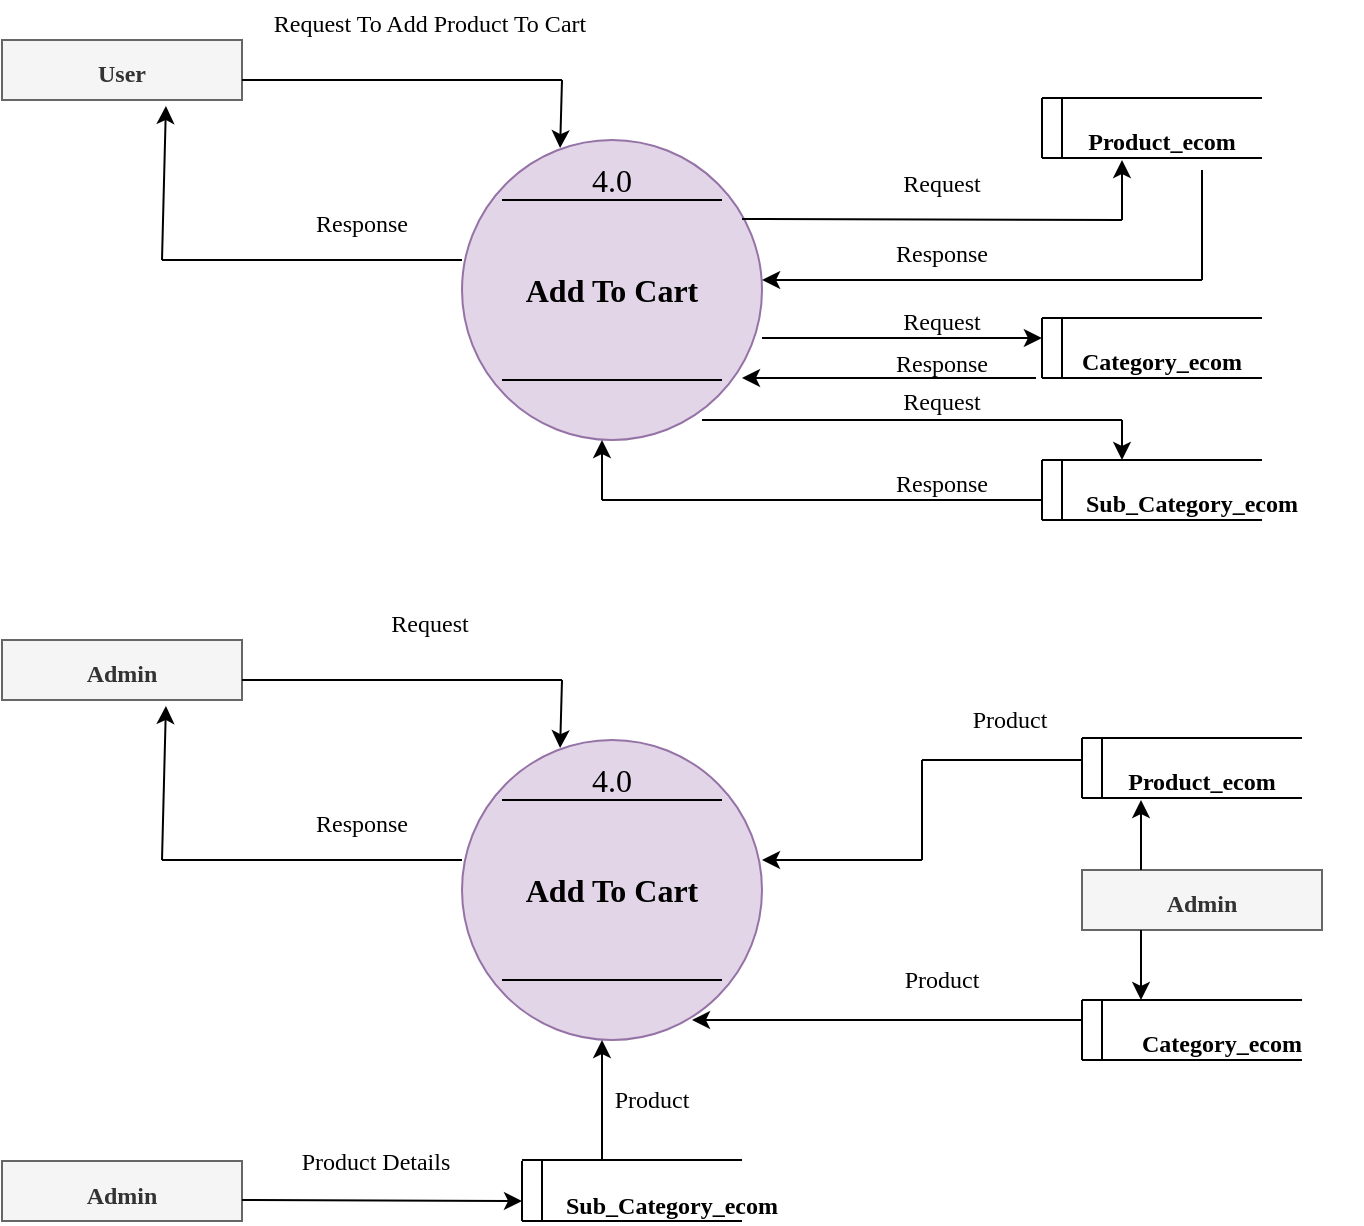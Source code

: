 <mxfile version="13.7.9" type="device"><diagram id="pC8IUa5YwZribS3p4vTd" name="Page-1"><mxGraphModel dx="862" dy="492" grid="1" gridSize="10" guides="1" tooltips="1" connect="1" arrows="1" fold="1" page="1" pageScale="1" pageWidth="827" pageHeight="1169" math="0" shadow="0"><root><mxCell id="0"/><mxCell id="1" parent="0"/><mxCell id="Gb9tdz7TlUhDAIGK2PBh-8" value="" style="ellipse;whiteSpace=wrap;html=1;aspect=fixed;fontSize=16;fillColor=#e1d5e7;strokeColor=#9673a6;" parent="1" vertex="1"><mxGeometry x="330" y="190" width="150" height="150" as="geometry"/></mxCell><mxCell id="Gb9tdz7TlUhDAIGK2PBh-9" value="" style="endArrow=none;html=1;fontSize=16;" parent="1" edge="1"><mxGeometry width="50" height="50" relative="1" as="geometry"><mxPoint x="350" y="220" as="sourcePoint"/><mxPoint x="460" y="220" as="targetPoint"/></mxGeometry></mxCell><mxCell id="Gb9tdz7TlUhDAIGK2PBh-10" value="" style="endArrow=none;html=1;fontSize=16;" parent="1" edge="1"><mxGeometry width="50" height="50" relative="1" as="geometry"><mxPoint x="350" y="310" as="sourcePoint"/><mxPoint x="460" y="310" as="targetPoint"/></mxGeometry></mxCell><mxCell id="Gb9tdz7TlUhDAIGK2PBh-11" value="&lt;font face=&quot;Lucida Console&quot;&gt;4.0&lt;/font&gt;" style="text;html=1;strokeColor=none;fillColor=none;align=center;verticalAlign=middle;whiteSpace=wrap;rounded=0;fontSize=16;" parent="1" vertex="1"><mxGeometry x="385" y="200" width="40" height="20" as="geometry"/></mxCell><mxCell id="Gb9tdz7TlUhDAIGK2PBh-12" value="&lt;b&gt;&lt;font face=&quot;Lucida Console&quot;&gt;Add To Cart&lt;/font&gt;&lt;/b&gt;" style="text;html=1;strokeColor=none;fillColor=none;align=center;verticalAlign=middle;whiteSpace=wrap;rounded=0;fontSize=16;" parent="1" vertex="1"><mxGeometry x="310" y="255" width="190" height="20" as="geometry"/></mxCell><mxCell id="Gb9tdz7TlUhDAIGK2PBh-15" value="" style="endArrow=none;html=1;fontSize=16;" parent="1" edge="1"><mxGeometry width="50" height="50" relative="1" as="geometry"><mxPoint x="620" y="169" as="sourcePoint"/><mxPoint x="730" y="169" as="targetPoint"/></mxGeometry></mxCell><mxCell id="Gb9tdz7TlUhDAIGK2PBh-16" value="" style="endArrow=none;html=1;fontSize=16;" parent="1" edge="1"><mxGeometry width="50" height="50" relative="1" as="geometry"><mxPoint x="620" y="199" as="sourcePoint"/><mxPoint x="730" y="199" as="targetPoint"/></mxGeometry></mxCell><mxCell id="Gb9tdz7TlUhDAIGK2PBh-17" value="" style="endArrow=none;html=1;fontSize=16;" parent="1" edge="1"><mxGeometry width="50" height="50" relative="1" as="geometry"><mxPoint x="620" y="199" as="sourcePoint"/><mxPoint x="620" y="169" as="targetPoint"/></mxGeometry></mxCell><mxCell id="Gb9tdz7TlUhDAIGK2PBh-18" value="" style="endArrow=none;html=1;fontSize=16;" parent="1" edge="1"><mxGeometry width="50" height="50" relative="1" as="geometry"><mxPoint x="630" y="199" as="sourcePoint"/><mxPoint x="630" y="169" as="targetPoint"/></mxGeometry></mxCell><mxCell id="Gb9tdz7TlUhDAIGK2PBh-19" value="&lt;font style=&quot;font-size: 12px&quot; face=&quot;Lucida Console&quot;&gt;&lt;b&gt;Product_ecom&lt;/b&gt;&lt;/font&gt;" style="text;html=1;strokeColor=none;fillColor=none;align=center;verticalAlign=middle;whiteSpace=wrap;rounded=0;fontSize=16;" parent="1" vertex="1"><mxGeometry x="610" y="179" width="140" height="20" as="geometry"/></mxCell><mxCell id="Gb9tdz7TlUhDAIGK2PBh-20" value="" style="endArrow=none;html=1;fontSize=16;" parent="1" edge="1"><mxGeometry width="50" height="50" relative="1" as="geometry"><mxPoint x="620" y="279" as="sourcePoint"/><mxPoint x="730" y="279" as="targetPoint"/></mxGeometry></mxCell><mxCell id="Gb9tdz7TlUhDAIGK2PBh-21" value="" style="endArrow=none;html=1;fontSize=16;" parent="1" edge="1"><mxGeometry width="50" height="50" relative="1" as="geometry"><mxPoint x="620" y="309" as="sourcePoint"/><mxPoint x="730" y="309" as="targetPoint"/></mxGeometry></mxCell><mxCell id="Gb9tdz7TlUhDAIGK2PBh-22" value="" style="endArrow=none;html=1;fontSize=16;" parent="1" edge="1"><mxGeometry width="50" height="50" relative="1" as="geometry"><mxPoint x="620" y="309" as="sourcePoint"/><mxPoint x="620" y="279" as="targetPoint"/></mxGeometry></mxCell><mxCell id="Gb9tdz7TlUhDAIGK2PBh-23" value="" style="endArrow=none;html=1;fontSize=16;" parent="1" edge="1"><mxGeometry width="50" height="50" relative="1" as="geometry"><mxPoint x="630" y="309" as="sourcePoint"/><mxPoint x="630" y="279" as="targetPoint"/></mxGeometry></mxCell><mxCell id="Gb9tdz7TlUhDAIGK2PBh-24" value="&lt;font style=&quot;font-size: 12px&quot; face=&quot;Lucida Console&quot;&gt;&lt;b&gt;Category_ecom&lt;/b&gt;&lt;/font&gt;" style="text;html=1;strokeColor=none;fillColor=none;align=center;verticalAlign=middle;whiteSpace=wrap;rounded=0;fontSize=16;" parent="1" vertex="1"><mxGeometry x="610" y="289" width="140" height="20" as="geometry"/></mxCell><mxCell id="Gb9tdz7TlUhDAIGK2PBh-30" value="&lt;b&gt;&lt;font style=&quot;font-size: 12px&quot; face=&quot;Lucida Console&quot;&gt;User&lt;/font&gt;&lt;/b&gt;" style="rounded=0;whiteSpace=wrap;html=1;fontSize=16;fillColor=#f5f5f5;strokeColor=#666666;fontColor=#333333;" parent="1" vertex="1"><mxGeometry x="100" y="140" width="120" height="30" as="geometry"/></mxCell><mxCell id="Gb9tdz7TlUhDAIGK2PBh-31" value="&lt;font face=&quot;Lucida Console&quot; style=&quot;font-size: 12px&quot;&gt;Request To Add Product To Cart&lt;/font&gt;" style="text;html=1;strokeColor=none;fillColor=none;align=center;verticalAlign=middle;whiteSpace=wrap;rounded=0;fontSize=16;" parent="1" vertex="1"><mxGeometry x="234" y="120" width="160" height="20" as="geometry"/></mxCell><mxCell id="Gb9tdz7TlUhDAIGK2PBh-36" value="" style="endArrow=none;html=1;fontSize=16;" parent="1" edge="1"><mxGeometry width="50" height="50" relative="1" as="geometry"><mxPoint x="220" y="160" as="sourcePoint"/><mxPoint x="380" y="160" as="targetPoint"/></mxGeometry></mxCell><mxCell id="Gb9tdz7TlUhDAIGK2PBh-37" value="" style="endArrow=classic;html=1;fontSize=16;entryX=0.327;entryY=0.027;entryDx=0;entryDy=0;entryPerimeter=0;" parent="1" target="Gb9tdz7TlUhDAIGK2PBh-8" edge="1"><mxGeometry width="50" height="50" relative="1" as="geometry"><mxPoint x="380" y="160" as="sourcePoint"/><mxPoint x="380" y="180" as="targetPoint"/></mxGeometry></mxCell><mxCell id="Gb9tdz7TlUhDAIGK2PBh-38" value="" style="endArrow=none;html=1;fontSize=16;" parent="1" edge="1"><mxGeometry width="50" height="50" relative="1" as="geometry"><mxPoint x="180" y="250" as="sourcePoint"/><mxPoint x="330" y="250" as="targetPoint"/></mxGeometry></mxCell><mxCell id="Gb9tdz7TlUhDAIGK2PBh-39" value="" style="endArrow=classic;html=1;fontSize=16;entryX=0.683;entryY=1.1;entryDx=0;entryDy=0;entryPerimeter=0;" parent="1" target="Gb9tdz7TlUhDAIGK2PBh-30" edge="1"><mxGeometry width="50" height="50" relative="1" as="geometry"><mxPoint x="180" y="250" as="sourcePoint"/><mxPoint x="230" y="200" as="targetPoint"/></mxGeometry></mxCell><mxCell id="Gb9tdz7TlUhDAIGK2PBh-40" value="&lt;font style=&quot;font-size: 12px&quot; face=&quot;Lucida Console&quot;&gt;Response&lt;/font&gt;" style="text;html=1;strokeColor=none;fillColor=none;align=center;verticalAlign=middle;whiteSpace=wrap;rounded=0;fontSize=16;" parent="1" vertex="1"><mxGeometry x="260" y="220" width="40" height="20" as="geometry"/></mxCell><mxCell id="Gb9tdz7TlUhDAIGK2PBh-41" value="" style="endArrow=none;html=1;fontSize=16;" parent="1" edge="1"><mxGeometry width="50" height="50" relative="1" as="geometry"><mxPoint x="470" y="229.5" as="sourcePoint"/><mxPoint x="660" y="230" as="targetPoint"/></mxGeometry></mxCell><mxCell id="Gb9tdz7TlUhDAIGK2PBh-43" value="" style="endArrow=classic;html=1;fontSize=16;" parent="1" edge="1"><mxGeometry width="50" height="50" relative="1" as="geometry"><mxPoint x="660" y="230" as="sourcePoint"/><mxPoint x="660" y="200" as="targetPoint"/></mxGeometry></mxCell><mxCell id="Gb9tdz7TlUhDAIGK2PBh-44" value="&lt;font style=&quot;font-size: 12px&quot; face=&quot;Lucida Console&quot;&gt;Request&lt;/font&gt;" style="text;html=1;strokeColor=none;fillColor=none;align=center;verticalAlign=middle;whiteSpace=wrap;rounded=0;fontSize=16;" parent="1" vertex="1"><mxGeometry x="550" y="200" width="40" height="20" as="geometry"/></mxCell><mxCell id="Gb9tdz7TlUhDAIGK2PBh-46" value="" style="endArrow=none;html=1;fontSize=16;" parent="1" edge="1"><mxGeometry width="50" height="50" relative="1" as="geometry"><mxPoint x="700" y="260" as="sourcePoint"/><mxPoint x="700" y="205" as="targetPoint"/></mxGeometry></mxCell><mxCell id="Gb9tdz7TlUhDAIGK2PBh-47" value="" style="endArrow=classic;html=1;fontSize=16;entryX=0.895;entryY=0.25;entryDx=0;entryDy=0;entryPerimeter=0;" parent="1" target="Gb9tdz7TlUhDAIGK2PBh-12" edge="1"><mxGeometry width="50" height="50" relative="1" as="geometry"><mxPoint x="700" y="260" as="sourcePoint"/><mxPoint x="750" y="210" as="targetPoint"/></mxGeometry></mxCell><mxCell id="Gb9tdz7TlUhDAIGK2PBh-48" value="&lt;font style=&quot;font-size: 12px&quot; face=&quot;Lucida Console&quot;&gt;Response&lt;/font&gt;" style="text;html=1;strokeColor=none;fillColor=none;align=center;verticalAlign=middle;whiteSpace=wrap;rounded=0;fontSize=16;" parent="1" vertex="1"><mxGeometry x="550" y="235" width="40" height="20" as="geometry"/></mxCell><mxCell id="Gb9tdz7TlUhDAIGK2PBh-49" value="" style="endArrow=classic;html=1;fontSize=16;entryX=0.071;entryY=0;entryDx=0;entryDy=0;entryPerimeter=0;" parent="1" target="Gb9tdz7TlUhDAIGK2PBh-24" edge="1"><mxGeometry width="50" height="50" relative="1" as="geometry"><mxPoint x="480" y="289" as="sourcePoint"/><mxPoint x="610" y="289" as="targetPoint"/></mxGeometry></mxCell><mxCell id="Gb9tdz7TlUhDAIGK2PBh-50" value="&lt;font style=&quot;font-size: 12px&quot; face=&quot;Lucida Console&quot;&gt;Request&lt;/font&gt;" style="text;html=1;strokeColor=none;fillColor=none;align=center;verticalAlign=middle;whiteSpace=wrap;rounded=0;fontSize=16;" parent="1" vertex="1"><mxGeometry x="550" y="269" width="40" height="20" as="geometry"/></mxCell><mxCell id="Gb9tdz7TlUhDAIGK2PBh-56" value="" style="endArrow=classic;html=1;fontSize=16;exitX=0.05;exitY=1;exitDx=0;exitDy=0;exitPerimeter=0;" parent="1" source="Gb9tdz7TlUhDAIGK2PBh-24" edge="1"><mxGeometry width="50" height="50" relative="1" as="geometry"><mxPoint x="590" y="309" as="sourcePoint"/><mxPoint x="470" y="309" as="targetPoint"/></mxGeometry></mxCell><mxCell id="Gb9tdz7TlUhDAIGK2PBh-57" value="&lt;font style=&quot;font-size: 12px&quot; face=&quot;Lucida Console&quot;&gt;Response&lt;/font&gt;" style="text;html=1;strokeColor=none;fillColor=none;align=center;verticalAlign=middle;whiteSpace=wrap;rounded=0;fontSize=16;" parent="1" vertex="1"><mxGeometry x="550" y="290" width="40" height="20" as="geometry"/></mxCell><mxCell id="Gb9tdz7TlUhDAIGK2PBh-62" value="" style="endArrow=none;html=1;fontSize=16;" parent="1" edge="1"><mxGeometry width="50" height="50" relative="1" as="geometry"><mxPoint x="620" y="350" as="sourcePoint"/><mxPoint x="730" y="350" as="targetPoint"/></mxGeometry></mxCell><mxCell id="Gb9tdz7TlUhDAIGK2PBh-63" value="" style="endArrow=none;html=1;fontSize=16;" parent="1" edge="1"><mxGeometry width="50" height="50" relative="1" as="geometry"><mxPoint x="620" y="380" as="sourcePoint"/><mxPoint x="730" y="380" as="targetPoint"/></mxGeometry></mxCell><mxCell id="Gb9tdz7TlUhDAIGK2PBh-64" value="" style="endArrow=none;html=1;fontSize=16;" parent="1" edge="1"><mxGeometry width="50" height="50" relative="1" as="geometry"><mxPoint x="620" y="380" as="sourcePoint"/><mxPoint x="620" y="350" as="targetPoint"/></mxGeometry></mxCell><mxCell id="Gb9tdz7TlUhDAIGK2PBh-65" value="" style="endArrow=none;html=1;fontSize=16;" parent="1" edge="1"><mxGeometry width="50" height="50" relative="1" as="geometry"><mxPoint x="630" y="380" as="sourcePoint"/><mxPoint x="630" y="350" as="targetPoint"/></mxGeometry></mxCell><mxCell id="Gb9tdz7TlUhDAIGK2PBh-66" value="&lt;font style=&quot;font-size: 12px&quot; face=&quot;Lucida Console&quot;&gt;&lt;b&gt;Sub_Category_ecom&lt;/b&gt;&lt;/font&gt;" style="text;html=1;strokeColor=none;fillColor=none;align=center;verticalAlign=middle;whiteSpace=wrap;rounded=0;fontSize=16;" parent="1" vertex="1"><mxGeometry x="620" y="360" width="150" height="20" as="geometry"/></mxCell><mxCell id="Gb9tdz7TlUhDAIGK2PBh-67" value="" style="endArrow=none;html=1;fontSize=16;" parent="1" edge="1"><mxGeometry width="50" height="50" relative="1" as="geometry"><mxPoint x="450" y="330" as="sourcePoint"/><mxPoint x="660" y="330" as="targetPoint"/></mxGeometry></mxCell><mxCell id="Gb9tdz7TlUhDAIGK2PBh-68" value="" style="endArrow=classic;html=1;fontSize=16;" parent="1" edge="1"><mxGeometry width="50" height="50" relative="1" as="geometry"><mxPoint x="660" y="330" as="sourcePoint"/><mxPoint x="660" y="350" as="targetPoint"/></mxGeometry></mxCell><mxCell id="Gb9tdz7TlUhDAIGK2PBh-69" value="" style="endArrow=none;html=1;fontSize=16;" parent="1" edge="1"><mxGeometry width="50" height="50" relative="1" as="geometry"><mxPoint x="400" y="370" as="sourcePoint"/><mxPoint x="620" y="370" as="targetPoint"/></mxGeometry></mxCell><mxCell id="Gb9tdz7TlUhDAIGK2PBh-70" value="" style="endArrow=classic;html=1;fontSize=16;" parent="1" edge="1"><mxGeometry width="50" height="50" relative="1" as="geometry"><mxPoint x="400" y="370" as="sourcePoint"/><mxPoint x="400" y="340" as="targetPoint"/></mxGeometry></mxCell><mxCell id="Gb9tdz7TlUhDAIGK2PBh-71" value="&lt;font style=&quot;font-size: 12px&quot; face=&quot;Lucida Console&quot;&gt;Request&lt;/font&gt;" style="text;html=1;strokeColor=none;fillColor=none;align=center;verticalAlign=middle;whiteSpace=wrap;rounded=0;fontSize=16;" parent="1" vertex="1"><mxGeometry x="550" y="309" width="40" height="20" as="geometry"/></mxCell><mxCell id="Gb9tdz7TlUhDAIGK2PBh-72" value="&lt;font style=&quot;font-size: 12px&quot; face=&quot;Lucida Console&quot;&gt;Response&lt;/font&gt;" style="text;html=1;strokeColor=none;fillColor=none;align=center;verticalAlign=middle;whiteSpace=wrap;rounded=0;fontSize=16;" parent="1" vertex="1"><mxGeometry x="550" y="350" width="40" height="20" as="geometry"/></mxCell><mxCell id="Gb9tdz7TlUhDAIGK2PBh-128" value="" style="ellipse;whiteSpace=wrap;html=1;aspect=fixed;fontSize=16;fillColor=#e1d5e7;strokeColor=#9673a6;" parent="1" vertex="1"><mxGeometry x="330" y="490" width="150" height="150" as="geometry"/></mxCell><mxCell id="Gb9tdz7TlUhDAIGK2PBh-129" value="" style="endArrow=none;html=1;fontSize=16;" parent="1" edge="1"><mxGeometry width="50" height="50" relative="1" as="geometry"><mxPoint x="350" y="520" as="sourcePoint"/><mxPoint x="460" y="520" as="targetPoint"/></mxGeometry></mxCell><mxCell id="Gb9tdz7TlUhDAIGK2PBh-130" value="" style="endArrow=none;html=1;fontSize=16;" parent="1" edge="1"><mxGeometry width="50" height="50" relative="1" as="geometry"><mxPoint x="350" y="610" as="sourcePoint"/><mxPoint x="460" y="610" as="targetPoint"/></mxGeometry></mxCell><mxCell id="Gb9tdz7TlUhDAIGK2PBh-131" value="&lt;font face=&quot;Lucida Console&quot;&gt;4.0&lt;/font&gt;" style="text;html=1;strokeColor=none;fillColor=none;align=center;verticalAlign=middle;whiteSpace=wrap;rounded=0;fontSize=16;" parent="1" vertex="1"><mxGeometry x="385" y="500" width="40" height="20" as="geometry"/></mxCell><mxCell id="Gb9tdz7TlUhDAIGK2PBh-132" value="&lt;b&gt;&lt;font face=&quot;Lucida Console&quot;&gt;Add To Cart&lt;/font&gt;&lt;/b&gt;" style="text;html=1;strokeColor=none;fillColor=none;align=center;verticalAlign=middle;whiteSpace=wrap;rounded=0;fontSize=16;" parent="1" vertex="1"><mxGeometry x="310" y="555" width="190" height="20" as="geometry"/></mxCell><mxCell id="Gb9tdz7TlUhDAIGK2PBh-135" value="" style="endArrow=none;html=1;fontSize=16;" parent="1" edge="1"><mxGeometry width="50" height="50" relative="1" as="geometry"><mxPoint x="640" y="489" as="sourcePoint"/><mxPoint x="750" y="489" as="targetPoint"/></mxGeometry></mxCell><mxCell id="Gb9tdz7TlUhDAIGK2PBh-136" value="" style="endArrow=none;html=1;fontSize=16;" parent="1" edge="1"><mxGeometry width="50" height="50" relative="1" as="geometry"><mxPoint x="640" y="519" as="sourcePoint"/><mxPoint x="750" y="519" as="targetPoint"/></mxGeometry></mxCell><mxCell id="Gb9tdz7TlUhDAIGK2PBh-137" value="" style="endArrow=none;html=1;fontSize=16;" parent="1" edge="1"><mxGeometry width="50" height="50" relative="1" as="geometry"><mxPoint x="640" y="519" as="sourcePoint"/><mxPoint x="640" y="489" as="targetPoint"/></mxGeometry></mxCell><mxCell id="Gb9tdz7TlUhDAIGK2PBh-138" value="" style="endArrow=none;html=1;fontSize=16;" parent="1" edge="1"><mxGeometry width="50" height="50" relative="1" as="geometry"><mxPoint x="650" y="519" as="sourcePoint"/><mxPoint x="650" y="489" as="targetPoint"/></mxGeometry></mxCell><mxCell id="Gb9tdz7TlUhDAIGK2PBh-139" value="&lt;font style=&quot;font-size: 12px&quot; face=&quot;Lucida Console&quot;&gt;&lt;b&gt;Product_ecom&lt;/b&gt;&lt;/font&gt;" style="text;html=1;strokeColor=none;fillColor=none;align=center;verticalAlign=middle;whiteSpace=wrap;rounded=0;fontSize=16;" parent="1" vertex="1"><mxGeometry x="630" y="499" width="140" height="20" as="geometry"/></mxCell><mxCell id="Gb9tdz7TlUhDAIGK2PBh-140" value="" style="endArrow=none;html=1;fontSize=16;" parent="1" edge="1"><mxGeometry width="50" height="50" relative="1" as="geometry"><mxPoint x="640" y="620" as="sourcePoint"/><mxPoint x="750" y="620" as="targetPoint"/></mxGeometry></mxCell><mxCell id="Gb9tdz7TlUhDAIGK2PBh-141" value="" style="endArrow=none;html=1;fontSize=16;" parent="1" edge="1"><mxGeometry width="50" height="50" relative="1" as="geometry"><mxPoint x="640" y="650" as="sourcePoint"/><mxPoint x="750" y="650" as="targetPoint"/></mxGeometry></mxCell><mxCell id="Gb9tdz7TlUhDAIGK2PBh-142" value="" style="endArrow=none;html=1;fontSize=16;" parent="1" edge="1"><mxGeometry width="50" height="50" relative="1" as="geometry"><mxPoint x="640" y="650" as="sourcePoint"/><mxPoint x="640" y="620" as="targetPoint"/></mxGeometry></mxCell><mxCell id="Gb9tdz7TlUhDAIGK2PBh-143" value="" style="endArrow=none;html=1;fontSize=16;" parent="1" edge="1"><mxGeometry width="50" height="50" relative="1" as="geometry"><mxPoint x="650" y="650" as="sourcePoint"/><mxPoint x="650" y="620" as="targetPoint"/></mxGeometry></mxCell><mxCell id="Gb9tdz7TlUhDAIGK2PBh-144" value="&lt;font style=&quot;font-size: 12px&quot; face=&quot;Lucida Console&quot;&gt;&lt;b&gt;Category_ecom&lt;/b&gt;&lt;/font&gt;" style="text;html=1;strokeColor=none;fillColor=none;align=center;verticalAlign=middle;whiteSpace=wrap;rounded=0;fontSize=16;" parent="1" vertex="1"><mxGeometry x="640" y="630" width="140" height="20" as="geometry"/></mxCell><mxCell id="Gb9tdz7TlUhDAIGK2PBh-145" value="&lt;b&gt;&lt;font style=&quot;font-size: 12px&quot; face=&quot;Lucida Console&quot;&gt;Admin&lt;/font&gt;&lt;/b&gt;" style="rounded=0;whiteSpace=wrap;html=1;fontSize=16;fillColor=#f5f5f5;strokeColor=#666666;fontColor=#333333;" parent="1" vertex="1"><mxGeometry x="100" y="440" width="120" height="30" as="geometry"/></mxCell><mxCell id="Gb9tdz7TlUhDAIGK2PBh-146" value="&lt;font face=&quot;Lucida Console&quot; style=&quot;font-size: 12px&quot;&gt;Request&lt;/font&gt;" style="text;html=1;strokeColor=none;fillColor=none;align=center;verticalAlign=middle;whiteSpace=wrap;rounded=0;fontSize=16;" parent="1" vertex="1"><mxGeometry x="234" y="420" width="160" height="20" as="geometry"/></mxCell><mxCell id="Gb9tdz7TlUhDAIGK2PBh-147" value="" style="endArrow=none;html=1;fontSize=16;" parent="1" edge="1"><mxGeometry width="50" height="50" relative="1" as="geometry"><mxPoint x="220" y="460" as="sourcePoint"/><mxPoint x="380" y="460" as="targetPoint"/></mxGeometry></mxCell><mxCell id="Gb9tdz7TlUhDAIGK2PBh-148" value="" style="endArrow=classic;html=1;fontSize=16;entryX=0.327;entryY=0.027;entryDx=0;entryDy=0;entryPerimeter=0;" parent="1" target="Gb9tdz7TlUhDAIGK2PBh-128" edge="1"><mxGeometry width="50" height="50" relative="1" as="geometry"><mxPoint x="380" y="460" as="sourcePoint"/><mxPoint x="380" y="480" as="targetPoint"/></mxGeometry></mxCell><mxCell id="Gb9tdz7TlUhDAIGK2PBh-149" value="" style="endArrow=none;html=1;fontSize=16;" parent="1" edge="1"><mxGeometry width="50" height="50" relative="1" as="geometry"><mxPoint x="180" y="550" as="sourcePoint"/><mxPoint x="330" y="550" as="targetPoint"/></mxGeometry></mxCell><mxCell id="Gb9tdz7TlUhDAIGK2PBh-150" value="" style="endArrow=classic;html=1;fontSize=16;entryX=0.683;entryY=1.1;entryDx=0;entryDy=0;entryPerimeter=0;" parent="1" target="Gb9tdz7TlUhDAIGK2PBh-145" edge="1"><mxGeometry width="50" height="50" relative="1" as="geometry"><mxPoint x="180" y="550" as="sourcePoint"/><mxPoint x="230" y="500" as="targetPoint"/></mxGeometry></mxCell><mxCell id="Gb9tdz7TlUhDAIGK2PBh-151" value="&lt;font style=&quot;font-size: 12px&quot; face=&quot;Lucida Console&quot;&gt;Response&lt;/font&gt;" style="text;html=1;strokeColor=none;fillColor=none;align=center;verticalAlign=middle;whiteSpace=wrap;rounded=0;fontSize=16;" parent="1" vertex="1"><mxGeometry x="260" y="520" width="40" height="20" as="geometry"/></mxCell><mxCell id="Gb9tdz7TlUhDAIGK2PBh-162" value="" style="endArrow=none;html=1;fontSize=16;" parent="1" edge="1"><mxGeometry width="50" height="50" relative="1" as="geometry"><mxPoint x="360" y="700" as="sourcePoint"/><mxPoint x="470" y="700" as="targetPoint"/></mxGeometry></mxCell><mxCell id="Gb9tdz7TlUhDAIGK2PBh-163" value="" style="endArrow=none;html=1;fontSize=16;" parent="1" edge="1"><mxGeometry width="50" height="50" relative="1" as="geometry"><mxPoint x="360" y="730.5" as="sourcePoint"/><mxPoint x="470" y="730.5" as="targetPoint"/></mxGeometry></mxCell><mxCell id="Gb9tdz7TlUhDAIGK2PBh-164" value="" style="endArrow=none;html=1;fontSize=16;" parent="1" edge="1"><mxGeometry width="50" height="50" relative="1" as="geometry"><mxPoint x="360" y="730.5" as="sourcePoint"/><mxPoint x="360" y="700.5" as="targetPoint"/></mxGeometry></mxCell><mxCell id="Gb9tdz7TlUhDAIGK2PBh-165" value="" style="endArrow=none;html=1;fontSize=16;" parent="1" edge="1"><mxGeometry width="50" height="50" relative="1" as="geometry"><mxPoint x="370" y="730.5" as="sourcePoint"/><mxPoint x="370" y="700.5" as="targetPoint"/></mxGeometry></mxCell><mxCell id="Gb9tdz7TlUhDAIGK2PBh-166" value="&lt;font style=&quot;font-size: 12px&quot; face=&quot;Lucida Console&quot;&gt;&lt;b&gt;Sub_Category_ecom&lt;/b&gt;&lt;/font&gt;" style="text;html=1;strokeColor=none;fillColor=none;align=center;verticalAlign=middle;whiteSpace=wrap;rounded=0;fontSize=16;" parent="1" vertex="1"><mxGeometry x="360" y="710.5" width="150" height="20" as="geometry"/></mxCell><mxCell id="Gb9tdz7TlUhDAIGK2PBh-174" value="&lt;b&gt;&lt;font style=&quot;font-size: 12px&quot; face=&quot;Lucida Console&quot;&gt;Admin&lt;/font&gt;&lt;/b&gt;" style="rounded=0;whiteSpace=wrap;html=1;fontSize=16;fillColor=#f5f5f5;strokeColor=#666666;fontColor=#333333;" parent="1" vertex="1"><mxGeometry x="640" y="555" width="120" height="30" as="geometry"/></mxCell><mxCell id="Gb9tdz7TlUhDAIGK2PBh-177" value="" style="endArrow=classic;html=1;fontSize=16;" parent="1" edge="1"><mxGeometry width="50" height="50" relative="1" as="geometry"><mxPoint x="560" y="550" as="sourcePoint"/><mxPoint x="480" y="550" as="targetPoint"/></mxGeometry></mxCell><mxCell id="Gb9tdz7TlUhDAIGK2PBh-180" value="" style="endArrow=classic;html=1;fontFamily=Lucida Console;fontSize=12;" parent="1" edge="1"><mxGeometry width="50" height="50" relative="1" as="geometry"><mxPoint x="669.5" y="555" as="sourcePoint"/><mxPoint x="669.5" y="520" as="targetPoint"/></mxGeometry></mxCell><mxCell id="Gb9tdz7TlUhDAIGK2PBh-184" value="" style="endArrow=none;html=1;fontFamily=Lucida Console;fontSize=12;" parent="1" edge="1"><mxGeometry width="50" height="50" relative="1" as="geometry"><mxPoint x="560" y="500" as="sourcePoint"/><mxPoint x="640" y="500" as="targetPoint"/></mxGeometry></mxCell><mxCell id="Gb9tdz7TlUhDAIGK2PBh-185" value="" style="endArrow=none;html=1;fontFamily=Lucida Console;fontSize=12;" parent="1" edge="1"><mxGeometry width="50" height="50" relative="1" as="geometry"><mxPoint x="560" y="550" as="sourcePoint"/><mxPoint x="560" y="500" as="targetPoint"/></mxGeometry></mxCell><mxCell id="Gb9tdz7TlUhDAIGK2PBh-186" value="" style="endArrow=classic;html=1;fontFamily=Lucida Console;fontSize=12;" parent="1" edge="1"><mxGeometry width="50" height="50" relative="1" as="geometry"><mxPoint x="669.5" y="585" as="sourcePoint"/><mxPoint x="669.5" y="620" as="targetPoint"/></mxGeometry></mxCell><mxCell id="Gb9tdz7TlUhDAIGK2PBh-188" value="" style="endArrow=classic;html=1;fontFamily=Lucida Console;fontSize=12;exitX=0;exitY=0;exitDx=0;exitDy=0;" parent="1" source="Gb9tdz7TlUhDAIGK2PBh-144" edge="1"><mxGeometry width="50" height="50" relative="1" as="geometry"><mxPoint x="595" y="630" as="sourcePoint"/><mxPoint x="445" y="630" as="targetPoint"/></mxGeometry></mxCell><mxCell id="Gb9tdz7TlUhDAIGK2PBh-189" value="&lt;b&gt;&lt;font style=&quot;font-size: 12px&quot; face=&quot;Lucida Console&quot;&gt;Admin&lt;/font&gt;&lt;/b&gt;" style="rounded=0;whiteSpace=wrap;html=1;fontSize=16;fillColor=#f5f5f5;strokeColor=#666666;fontColor=#333333;" parent="1" vertex="1"><mxGeometry x="100" y="700.5" width="120" height="30" as="geometry"/></mxCell><mxCell id="Gb9tdz7TlUhDAIGK2PBh-190" value="Product Details" style="text;html=1;strokeColor=none;fillColor=none;align=center;verticalAlign=middle;whiteSpace=wrap;rounded=0;fontSize=12;fontFamily=Lucida Console;" parent="1" vertex="1"><mxGeometry x="224" y="690.5" width="126" height="20" as="geometry"/></mxCell><mxCell id="Gb9tdz7TlUhDAIGK2PBh-193" value="" style="endArrow=classic;html=1;fontFamily=Lucida Console;fontSize=12;entryX=0;entryY=0.5;entryDx=0;entryDy=0;" parent="1" target="Gb9tdz7TlUhDAIGK2PBh-166" edge="1"><mxGeometry width="50" height="50" relative="1" as="geometry"><mxPoint x="220" y="720" as="sourcePoint"/><mxPoint x="270" y="670" as="targetPoint"/></mxGeometry></mxCell><mxCell id="Gb9tdz7TlUhDAIGK2PBh-194" value="" style="endArrow=classic;html=1;fontFamily=Lucida Console;fontSize=12;" parent="1" edge="1"><mxGeometry width="50" height="50" relative="1" as="geometry"><mxPoint x="400" y="700" as="sourcePoint"/><mxPoint x="400" y="640" as="targetPoint"/></mxGeometry></mxCell><mxCell id="Gb9tdz7TlUhDAIGK2PBh-195" value="Product" style="text;html=1;strokeColor=none;fillColor=none;align=center;verticalAlign=middle;whiteSpace=wrap;rounded=0;fontFamily=Lucida Console;fontSize=12;" parent="1" vertex="1"><mxGeometry x="405" y="660" width="40" height="20" as="geometry"/></mxCell><mxCell id="Gb9tdz7TlUhDAIGK2PBh-196" value="Product" style="text;html=1;strokeColor=none;fillColor=none;align=center;verticalAlign=middle;whiteSpace=wrap;rounded=0;fontFamily=Lucida Console;fontSize=12;" parent="1" vertex="1"><mxGeometry x="550" y="600" width="40" height="20" as="geometry"/></mxCell><mxCell id="Gb9tdz7TlUhDAIGK2PBh-198" value="Product" style="text;html=1;strokeColor=none;fillColor=none;align=center;verticalAlign=middle;whiteSpace=wrap;rounded=0;fontFamily=Lucida Console;fontSize=12;" parent="1" vertex="1"><mxGeometry x="584" y="470" width="40" height="20" as="geometry"/></mxCell></root></mxGraphModel></diagram></mxfile>